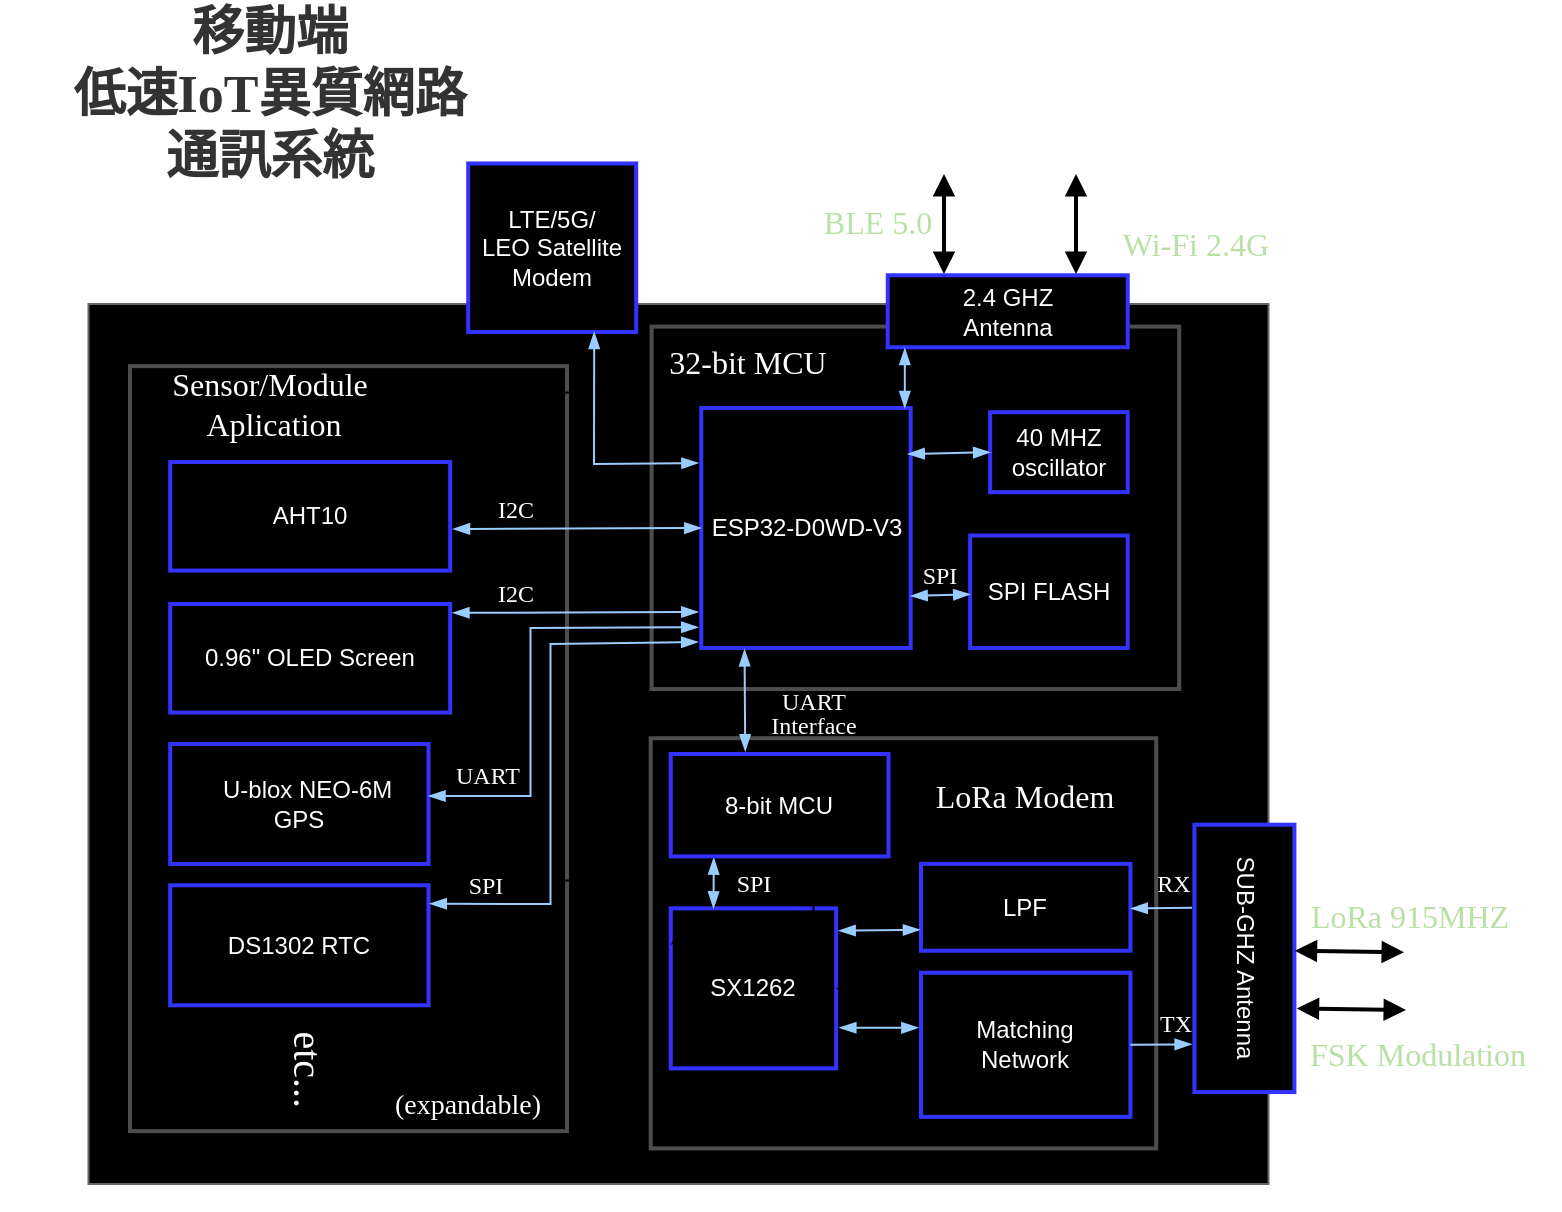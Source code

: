 <mxfile version="23.1.6" type="github">
  <diagram name="Page-1" id="cNXm-D4_jiNkummzE4oW">
    <mxGraphModel dx="1134" dy="703" grid="1" gridSize="10" guides="1" tooltips="1" connect="1" arrows="1" fold="1" page="1" pageScale="1" pageWidth="850" pageHeight="1100" math="0" shadow="0">
      <root>
        <mxCell id="0" />
        <mxCell id="1" parent="0" />
        <mxCell id="_2gB7NpfLI9EGCpyAIaY-1" value="" style="rounded=0;whiteSpace=wrap;html=1;fillColor=#000000;strokeColor=#666666;fontColor=#333333;" parent="1" vertex="1">
          <mxGeometry x="111.25" y="190" width="590" height="440" as="geometry" />
        </mxCell>
        <mxCell id="AKFEIR48hMGHbQ7y2gEx-4" value="" style="rounded=0;whiteSpace=wrap;html=1;rotation=90;strokeWidth=2;strokeColor=#4D4D4D;fillColor=#000000;" vertex="1" parent="1">
          <mxGeometry x="50" y="303.04" width="382.5" height="218.54" as="geometry" />
        </mxCell>
        <mxCell id="AKFEIR48hMGHbQ7y2gEx-113" value="" style="edgeStyle=orthogonalEdgeStyle;rounded=0;orthogonalLoop=1;jettySize=auto;html=1;" edge="1" parent="1" source="AKFEIR48hMGHbQ7y2gEx-8">
          <mxGeometry relative="1" as="geometry">
            <mxPoint x="361.73" y="234.19" as="targetPoint" />
          </mxGeometry>
        </mxCell>
        <mxCell id="AKFEIR48hMGHbQ7y2gEx-8" value="&lt;font color=&quot;#ffffff&quot; style=&quot;font-size: 16px;&quot;&gt;Sensor/Module&lt;br&gt;&amp;nbsp;Aplication&lt;/font&gt;" style="text;strokeColor=none;align=center;fillColor=none;html=1;verticalAlign=middle;whiteSpace=wrap;rounded=0;fontSize=16;fontFamily=Garamond;fontStyle=0" vertex="1" parent="1">
          <mxGeometry x="132.11" y="225.19" width="140" height="30" as="geometry" />
        </mxCell>
        <mxCell id="AKFEIR48hMGHbQ7y2gEx-12" value="&lt;div style=&quot;&quot;&gt;&lt;span style=&quot;color: rgb(255, 255, 255);&quot;&gt;AHT10&lt;/span&gt;&lt;/div&gt;" style="rounded=0;whiteSpace=wrap;html=1;rotation=0;strokeWidth=2;strokeColor=#3333FF;fillColor=#000000;fontColor=default;align=center;" vertex="1" parent="1">
          <mxGeometry x="152.11" y="269" width="140" height="54.27" as="geometry" />
        </mxCell>
        <mxCell id="AKFEIR48hMGHbQ7y2gEx-46" value="" style="group;movable=1;resizable=1;rotatable=1;deletable=1;editable=1;locked=0;connectable=1;" vertex="1" connectable="0" parent="1">
          <mxGeometry x="402.37" y="204" width="232.5" height="260" as="geometry" />
        </mxCell>
        <mxCell id="AKFEIR48hMGHbQ7y2gEx-2" value="" style="rounded=0;whiteSpace=wrap;html=1;rotation=90;strokeWidth=2;strokeColor=#4D4D4D;fillColor=#000000;movable=1;resizable=1;rotatable=1;deletable=1;editable=1;locked=0;connectable=1;" vertex="1" parent="AKFEIR48hMGHbQ7y2gEx-46">
          <mxGeometry x="31.72" y="-44" width="181.22" height="263.81" as="geometry" />
        </mxCell>
        <mxCell id="AKFEIR48hMGHbQ7y2gEx-14" value="&lt;div style=&quot;&quot;&gt;&lt;font color=&quot;#ffffff&quot;&gt;ESP32-D0WD-V3&lt;/font&gt;&lt;/div&gt;" style="rounded=0;whiteSpace=wrap;html=1;rotation=0;strokeWidth=2;strokeColor=#3333FF;fillColor=#000000;fontColor=default;align=center;movable=1;resizable=1;rotatable=1;deletable=1;editable=1;locked=0;connectable=1;" vertex="1" parent="AKFEIR48hMGHbQ7y2gEx-46">
          <mxGeometry x="15.28" y="38.03" width="104.68" height="120" as="geometry" />
        </mxCell>
        <mxCell id="AKFEIR48hMGHbQ7y2gEx-15" value="&lt;div style=&quot;&quot;&gt;&lt;font color=&quot;#ffffff&quot;&gt;SPI FLASH&lt;/font&gt;&lt;/div&gt;" style="rounded=0;whiteSpace=wrap;html=1;rotation=0;strokeWidth=2;strokeColor=#3333FF;fillColor=#000000;fontColor=default;align=center;movable=1;resizable=1;rotatable=1;deletable=1;editable=1;locked=0;connectable=1;" vertex="1" parent="AKFEIR48hMGHbQ7y2gEx-46">
          <mxGeometry x="149.72" y="101.78" width="78.78" height="56.25" as="geometry" />
        </mxCell>
        <mxCell id="AKFEIR48hMGHbQ7y2gEx-17" value="&lt;font color=&quot;#ffffff&quot;&gt;2.4 GHZ&lt;br&gt;Antenna&lt;br&gt;&lt;/font&gt;" style="rounded=0;whiteSpace=wrap;html=1;rotation=0;strokeWidth=2;strokeColor=#3333FF;fillColor=#000000;fontColor=default;align=center;movable=1;resizable=1;rotatable=1;deletable=1;editable=1;locked=0;connectable=1;" vertex="1" parent="AKFEIR48hMGHbQ7y2gEx-46">
          <mxGeometry x="108.5" y="-28.36" width="120" height="36" as="geometry" />
        </mxCell>
        <mxCell id="AKFEIR48hMGHbQ7y2gEx-19" value="&lt;font color=&quot;#ffffff&quot;&gt;40 MHZ&lt;br&gt;oscillator&lt;/font&gt;" style="rounded=0;whiteSpace=wrap;html=1;rotation=0;strokeWidth=2;strokeColor=#3333FF;fillColor=#000000;fontColor=default;align=center;movable=1;resizable=1;rotatable=1;deletable=1;editable=1;locked=0;connectable=1;" vertex="1" parent="AKFEIR48hMGHbQ7y2gEx-46">
          <mxGeometry x="159.72" y="40.09" width="68.78" height="40" as="geometry" />
        </mxCell>
        <mxCell id="AKFEIR48hMGHbQ7y2gEx-24" value="" style="endArrow=blockThin;startArrow=blockThin;html=1;rounded=0;entryX=0;entryY=0.5;entryDx=0;entryDy=0;strokeColor=#99CCFF;startFill=1;endFill=1;movable=1;resizable=1;rotatable=1;deletable=1;editable=1;locked=0;connectable=1;" edge="1" parent="AKFEIR48hMGHbQ7y2gEx-46" target="AKFEIR48hMGHbQ7y2gEx-19">
          <mxGeometry width="50" height="50" relative="1" as="geometry">
            <mxPoint x="118.5" y="61.03" as="sourcePoint" />
            <mxPoint x="68.5" y="51.03" as="targetPoint" />
          </mxGeometry>
        </mxCell>
        <mxCell id="AKFEIR48hMGHbQ7y2gEx-25" value="" style="endArrow=blockThin;startArrow=blockThin;html=1;rounded=0;strokeColor=#99CCFF;startFill=1;endFill=1;movable=1;resizable=1;rotatable=1;deletable=1;editable=1;locked=0;connectable=1;" edge="1" parent="AKFEIR48hMGHbQ7y2gEx-46" target="AKFEIR48hMGHbQ7y2gEx-15">
          <mxGeometry width="50" height="50" relative="1" as="geometry">
            <mxPoint x="119.96" y="132.03" as="sourcePoint" />
            <mxPoint x="138.5" y="131.03" as="targetPoint" />
          </mxGeometry>
        </mxCell>
        <mxCell id="AKFEIR48hMGHbQ7y2gEx-27" value="" style="endArrow=blockThin;startArrow=blockThin;html=1;rounded=0;strokeColor=#99CCFF;startFill=1;endFill=1;exitX=0;exitY=1;exitDx=0;exitDy=0;entryX=0.949;entryY=0.017;entryDx=0;entryDy=0;entryPerimeter=0;movable=1;resizable=1;rotatable=1;deletable=1;editable=1;locked=0;connectable=1;" edge="1" parent="AKFEIR48hMGHbQ7y2gEx-46">
          <mxGeometry width="50" height="50" relative="1" as="geometry">
            <mxPoint x="117.04" y="8.03" as="sourcePoint" />
            <mxPoint x="117.041" y="38.03" as="targetPoint" />
          </mxGeometry>
        </mxCell>
        <mxCell id="AKFEIR48hMGHbQ7y2gEx-28" value="&lt;font color=&quot;#ffffff&quot;&gt;&lt;span style=&quot;font-size: 12px;&quot;&gt;SPI&lt;/span&gt;&lt;/font&gt;" style="text;strokeColor=none;align=center;fillColor=none;html=1;verticalAlign=middle;whiteSpace=wrap;rounded=0;fontSize=16;fontFamily=Garamond;fontStyle=0;movable=1;resizable=1;rotatable=1;deletable=1;editable=1;locked=0;connectable=1;" vertex="1" parent="AKFEIR48hMGHbQ7y2gEx-46">
          <mxGeometry x="74.5" y="110.03" width="120" height="20.75" as="geometry" />
        </mxCell>
        <mxCell id="AKFEIR48hMGHbQ7y2gEx-10" value="&lt;font color=&quot;#ffffff&quot;&gt;32-bit MCU&lt;/font&gt;" style="text;strokeColor=none;align=center;fillColor=none;html=1;verticalAlign=middle;whiteSpace=wrap;rounded=0;fontSize=16;fontFamily=Garamond;fontStyle=0;movable=1;resizable=1;rotatable=1;deletable=1;editable=1;locked=0;connectable=1;" vertex="1" parent="AKFEIR48hMGHbQ7y2gEx-46">
          <mxGeometry x="-31.5" width="140" height="30" as="geometry" />
        </mxCell>
        <mxCell id="AKFEIR48hMGHbQ7y2gEx-94" value="&lt;p style=&quot;line-height: 60%;&quot;&gt;&lt;font color=&quot;#ffffff&quot;&gt;&lt;span style=&quot;font-size: 12px;&quot;&gt;UART&lt;br&gt;Interface&lt;/span&gt;&lt;/font&gt;&lt;/p&gt;" style="text;strokeColor=none;align=center;fillColor=none;html=1;verticalAlign=middle;whiteSpace=wrap;rounded=0;fontSize=16;fontFamily=Garamond;fontStyle=0;movable=1;resizable=1;rotatable=1;deletable=1;editable=1;locked=0;connectable=1;" vertex="1" parent="AKFEIR48hMGHbQ7y2gEx-46">
          <mxGeometry x="11.28" y="180" width="120" height="20.75" as="geometry" />
        </mxCell>
        <mxCell id="AKFEIR48hMGHbQ7y2gEx-53" value="&lt;div style=&quot;&quot;&gt;&lt;font color=&quot;#ffffff&quot;&gt;SUB-GHZ Antenna&lt;/font&gt;&lt;/div&gt;" style="rounded=0;whiteSpace=wrap;html=1;rotation=90;strokeWidth=2;strokeColor=#3333FF;fillColor=#000000;fontColor=default;align=center;" vertex="1" parent="1">
          <mxGeometry x="622.37" y="492.2" width="133.68" height="50" as="geometry" />
        </mxCell>
        <mxCell id="AKFEIR48hMGHbQ7y2gEx-3" value="" style="rounded=0;whiteSpace=wrap;html=1;rotation=90;strokeWidth=2;strokeColor=#4D4D4D;fillColor=#000000;movable=1;resizable=1;rotatable=1;deletable=1;editable=1;locked=0;connectable=1;" vertex="1" parent="1">
          <mxGeometry x="416.18" y="383.29" width="205.1" height="252.75" as="geometry" />
        </mxCell>
        <mxCell id="AKFEIR48hMGHbQ7y2gEx-33" value="&lt;div style=&quot;&quot;&gt;&lt;span style=&quot;color: rgb(255, 255, 255);&quot;&gt;SX1262&lt;/span&gt;&lt;/div&gt;" style="rounded=0;whiteSpace=wrap;html=1;rotation=0;strokeWidth=2;strokeColor=#3333FF;fillColor=#000000;fontColor=default;align=center;movable=1;resizable=1;rotatable=1;deletable=1;editable=1;locked=0;connectable=1;" vertex="1" parent="1">
          <mxGeometry x="402.37" y="492.195" width="82.735" height="80" as="geometry" />
        </mxCell>
        <mxCell id="AKFEIR48hMGHbQ7y2gEx-37" value="" style="edgeStyle=orthogonalEdgeStyle;rounded=0;orthogonalLoop=1;jettySize=auto;html=1;movable=1;resizable=1;rotatable=1;deletable=1;editable=1;locked=0;connectable=1;" edge="1" parent="1" source="AKFEIR48hMGHbQ7y2gEx-34" target="AKFEIR48hMGHbQ7y2gEx-33">
          <mxGeometry relative="1" as="geometry" />
        </mxCell>
        <mxCell id="AKFEIR48hMGHbQ7y2gEx-34" value="&lt;div style=&quot;&quot;&gt;&lt;span style=&quot;color: rgb(255, 255, 255); background-color: initial;&quot;&gt;Matching&lt;/span&gt;&lt;/div&gt;&lt;div style=&quot;&quot;&gt;&lt;font color=&quot;#ffffff&quot;&gt;Network&lt;/font&gt;&lt;/div&gt;" style="rounded=0;whiteSpace=wrap;html=1;rotation=0;strokeWidth=2;strokeColor=#3333FF;fillColor=#000000;fontColor=default;align=center;movable=1;resizable=1;rotatable=1;deletable=1;editable=1;locked=0;connectable=1;" vertex="1" parent="1">
          <mxGeometry x="527.479" y="524.365" width="104.736" height="72.07" as="geometry" />
        </mxCell>
        <mxCell id="AKFEIR48hMGHbQ7y2gEx-38" value="&lt;div style=&quot;&quot;&gt;&lt;font color=&quot;#ffffff&quot;&gt;LPF&lt;/font&gt;&lt;/div&gt;" style="rounded=0;whiteSpace=wrap;html=1;rotation=0;strokeWidth=2;strokeColor=#3333FF;fillColor=#000000;fontColor=default;align=center;movable=1;resizable=1;rotatable=1;deletable=1;editable=1;locked=0;connectable=1;" vertex="1" parent="1">
          <mxGeometry x="527.479" y="469.925" width="104.736" height="43.44" as="geometry" />
        </mxCell>
        <mxCell id="AKFEIR48hMGHbQ7y2gEx-42" value="" style="endArrow=blockThin;startArrow=blockThin;html=1;rounded=0;strokeColor=#99CCFF;startFill=1;endFill=1;entryX=0;entryY=0.75;entryDx=0;entryDy=0;movable=1;resizable=1;rotatable=1;deletable=1;editable=1;locked=0;connectable=1;exitX=1.015;exitY=0.139;exitDx=0;exitDy=0;exitPerimeter=0;" edge="1" parent="1" source="AKFEIR48hMGHbQ7y2gEx-33">
          <mxGeometry width="50" height="50" relative="1" as="geometry">
            <mxPoint x="488.37" y="503.2" as="sourcePoint" />
            <mxPoint x="526.969" y="502.925" as="targetPoint" />
          </mxGeometry>
        </mxCell>
        <mxCell id="AKFEIR48hMGHbQ7y2gEx-43" value="" style="endArrow=blockThin;startArrow=blockThin;html=1;rounded=0;strokeColor=#99CCFF;startFill=1;endFill=1;entryX=0;entryY=0.75;entryDx=0;entryDy=0;movable=1;resizable=1;rotatable=1;deletable=1;editable=1;locked=0;connectable=1;exitX=1.019;exitY=0.746;exitDx=0;exitDy=0;exitPerimeter=0;" edge="1" parent="1" source="AKFEIR48hMGHbQ7y2gEx-33">
          <mxGeometry width="50" height="50" relative="1" as="geometry">
            <mxPoint x="487.397" y="551.925" as="sourcePoint" />
            <mxPoint x="526.172" y="551.925" as="targetPoint" />
          </mxGeometry>
        </mxCell>
        <mxCell id="AKFEIR48hMGHbQ7y2gEx-72" value="&lt;font color=&quot;#ffffff&quot;&gt;&lt;span style=&quot;font-size: 12px;&quot;&gt;RX&lt;/span&gt;&lt;/font&gt;" style="text;strokeColor=none;align=center;fillColor=none;html=1;verticalAlign=middle;whiteSpace=wrap;rounded=0;fontSize=16;fontFamily=Garamond;fontStyle=0;movable=1;resizable=1;rotatable=1;deletable=1;editable=1;locked=0;connectable=1;" vertex="1" parent="1">
          <mxGeometry x="594.37" y="467.93" width="120" height="20.75" as="geometry" />
        </mxCell>
        <mxCell id="AKFEIR48hMGHbQ7y2gEx-84" value="&lt;font color=&quot;#ffffff&quot;&gt;&lt;span style=&quot;font-size: 12px;&quot;&gt;TX&lt;/span&gt;&lt;/font&gt;" style="text;strokeColor=none;align=center;fillColor=none;html=1;verticalAlign=middle;whiteSpace=wrap;rounded=0;fontSize=16;fontFamily=Garamond;fontStyle=0;movable=1;resizable=1;rotatable=1;deletable=1;editable=1;locked=0;connectable=1;" vertex="1" parent="1">
          <mxGeometry x="595.37" y="537.23" width="120" height="20.75" as="geometry" />
        </mxCell>
        <mxCell id="AKFEIR48hMGHbQ7y2gEx-9" value="&lt;font color=&quot;#ffffff&quot;&gt;LoRa Modem&lt;/font&gt;" style="text;strokeColor=none;align=center;fillColor=none;html=1;verticalAlign=middle;whiteSpace=wrap;rounded=0;fontSize=16;fontFamily=Garamond;fontStyle=0" vertex="1" parent="1">
          <mxGeometry x="502.301" y="421.005" width="155.1" height="30" as="geometry" />
        </mxCell>
        <mxCell id="AKFEIR48hMGHbQ7y2gEx-59" value="" style="endArrow=blockThin;html=1;rounded=0;strokeWidth=1;strokeColor=#99CCFF;endFill=1;exitX=0.311;exitY=1.024;exitDx=0;exitDy=0;exitPerimeter=0;" edge="1" parent="1" source="AKFEIR48hMGHbQ7y2gEx-53">
          <mxGeometry width="50" height="50" relative="1" as="geometry">
            <mxPoint x="582.37" y="542.2" as="sourcePoint" />
            <mxPoint x="632.37" y="492.2" as="targetPoint" />
          </mxGeometry>
        </mxCell>
        <mxCell id="AKFEIR48hMGHbQ7y2gEx-54" value="" style="endArrow=blockThin;html=1;rounded=0;strokeColor=#99CCFF;strokeWidth=1;endFill=1;entryX=0.821;entryY=1.028;entryDx=0;entryDy=0;entryPerimeter=0;exitX=1;exitY=0.5;exitDx=0;exitDy=0;" edge="1" parent="1" source="AKFEIR48hMGHbQ7y2gEx-34" target="AKFEIR48hMGHbQ7y2gEx-53">
          <mxGeometry width="50" height="50" relative="1" as="geometry">
            <mxPoint x="642.37" y="562.2" as="sourcePoint" />
            <mxPoint x="662.37" y="559.2" as="targetPoint" />
          </mxGeometry>
        </mxCell>
        <mxCell id="AKFEIR48hMGHbQ7y2gEx-101" value="" style="endArrow=blockThin;startArrow=blockThin;html=1;rounded=0;strokeColor=#99CCFF;endFill=1;startFill=1;exitX=0.25;exitY=0;exitDx=0;exitDy=0;entryX=0.191;entryY=1.012;entryDx=0;entryDy=0;entryPerimeter=0;" edge="1" parent="1">
          <mxGeometry width="50" height="50" relative="1" as="geometry">
            <mxPoint x="423.764" y="492.195" as="sourcePoint" />
            <mxPoint x="423.876" y="466.814" as="targetPoint" />
          </mxGeometry>
        </mxCell>
        <mxCell id="AKFEIR48hMGHbQ7y2gEx-96" value="&lt;div style=&quot;&quot;&gt;&lt;span style=&quot;color: rgb(255, 255, 255);&quot;&gt;8-bit MCU&lt;/span&gt;&lt;/div&gt;" style="rounded=0;whiteSpace=wrap;html=1;rotation=0;strokeWidth=2;strokeColor=#3333FF;fillColor=#000000;fontColor=default;align=center;movable=1;resizable=1;rotatable=1;deletable=1;editable=1;locked=0;connectable=1;gradientColor=default;" vertex="1" parent="1">
          <mxGeometry x="402.37" y="415" width="108.88" height="51.2" as="geometry" />
        </mxCell>
        <mxCell id="AKFEIR48hMGHbQ7y2gEx-103" value="&lt;font color=&quot;#ffffff&quot;&gt;&lt;span style=&quot;font-size: 12px;&quot;&gt;SPI&lt;/span&gt;&lt;/font&gt;" style="text;strokeColor=none;align=center;fillColor=none;html=1;verticalAlign=middle;whiteSpace=wrap;rounded=0;fontSize=16;fontFamily=Garamond;fontStyle=0;movable=1;resizable=1;rotatable=1;deletable=1;editable=1;locked=0;connectable=1;" vertex="1" parent="1">
          <mxGeometry x="383.74" y="467.93" width="120" height="20.75" as="geometry" />
        </mxCell>
        <mxCell id="AKFEIR48hMGHbQ7y2gEx-109" value="" style="endArrow=blockThin;startArrow=blockThin;html=1;rounded=0;strokeColor=#99CCFF;startFill=1;endFill=1;exitX=0.111;exitY=1.014;exitDx=0;exitDy=0;movable=1;resizable=1;rotatable=1;deletable=1;editable=1;locked=0;connectable=1;exitPerimeter=0;entryX=0.342;entryY=-0.027;entryDx=0;entryDy=0;entryPerimeter=0;" edge="1" parent="1" target="AKFEIR48hMGHbQ7y2gEx-96">
          <mxGeometry width="50" height="50" relative="1" as="geometry">
            <mxPoint x="439.269" y="362.71" as="sourcePoint" />
            <mxPoint x="439.25" y="410" as="targetPoint" />
          </mxGeometry>
        </mxCell>
        <mxCell id="AKFEIR48hMGHbQ7y2gEx-116" value="&lt;div style=&quot;&quot;&gt;U&lt;font color=&quot;#ffffff&quot;&gt;U-blox NEO-6M&lt;/font&gt;&lt;/div&gt;&lt;div style=&quot;&quot;&gt;&lt;font color=&quot;#ffffff&quot;&gt;GPS&lt;/font&gt;&lt;/div&gt;" style="rounded=0;whiteSpace=wrap;html=1;rotation=0;strokeWidth=2;strokeColor=#3333FF;fillColor=#000000;fontColor=default;align=center;" vertex="1" parent="1">
          <mxGeometry x="152.11" y="410" width="129.14" height="60" as="geometry" />
        </mxCell>
        <mxCell id="AKFEIR48hMGHbQ7y2gEx-126" value="" style="edgeStyle=orthogonalEdgeStyle;rounded=0;orthogonalLoop=1;jettySize=auto;html=1;" edge="1" parent="1" source="AKFEIR48hMGHbQ7y2gEx-117" target="AKFEIR48hMGHbQ7y2gEx-103">
          <mxGeometry relative="1" as="geometry" />
        </mxCell>
        <mxCell id="AKFEIR48hMGHbQ7y2gEx-117" value="&lt;div style=&quot;&quot;&gt;&lt;font color=&quot;#ffffff&quot;&gt;DS1302 RTC&lt;/font&gt;&lt;/div&gt;" style="rounded=0;whiteSpace=wrap;html=1;rotation=0;strokeWidth=2;strokeColor=#3333FF;fillColor=#000000;fontColor=default;align=center;" vertex="1" parent="1">
          <mxGeometry x="152.11" y="480.64" width="129.14" height="60" as="geometry" />
        </mxCell>
        <mxCell id="AKFEIR48hMGHbQ7y2gEx-119" value="&lt;div style=&quot;&quot;&gt;&lt;span style=&quot;color: rgb(255, 255, 255);&quot;&gt;0.96&quot; OLED Screen&lt;/span&gt;&lt;/div&gt;" style="rounded=0;whiteSpace=wrap;html=1;rotation=0;strokeWidth=2;strokeColor=#3333FF;fillColor=#000000;fontColor=default;align=center;" vertex="1" parent="1">
          <mxGeometry x="152.11" y="340" width="140" height="54.27" as="geometry" />
        </mxCell>
        <mxCell id="AKFEIR48hMGHbQ7y2gEx-121" value="" style="endArrow=blockThin;startArrow=blockThin;html=1;rounded=0;strokeColor=#99CCFF;startFill=1;endFill=1;exitX=0;exitY=0.5;exitDx=0;exitDy=0;entryX=1.01;entryY=0.617;entryDx=0;entryDy=0;movable=1;resizable=1;rotatable=1;deletable=1;editable=1;locked=0;connectable=1;entryPerimeter=0;" edge="1" parent="1" source="AKFEIR48hMGHbQ7y2gEx-14" target="AKFEIR48hMGHbQ7y2gEx-12">
          <mxGeometry width="50" height="50" relative="1" as="geometry">
            <mxPoint x="301.249" y="270.92" as="sourcePoint" />
            <mxPoint x="301.57" y="341.21" as="targetPoint" />
          </mxGeometry>
        </mxCell>
        <mxCell id="AKFEIR48hMGHbQ7y2gEx-122" value="" style="endArrow=blockThin;startArrow=blockThin;html=1;rounded=0;strokeColor=#99CCFF;startFill=1;endFill=1;entryX=1.008;entryY=0.192;entryDx=0;entryDy=0;movable=1;resizable=1;rotatable=1;deletable=1;editable=1;locked=0;connectable=1;entryPerimeter=0;" edge="1" parent="1">
          <mxGeometry width="50" height="50" relative="1" as="geometry">
            <mxPoint x="416.15" y="344" as="sourcePoint" />
            <mxPoint x="293.23" y="344.42" as="targetPoint" />
          </mxGeometry>
        </mxCell>
        <mxCell id="AKFEIR48hMGHbQ7y2gEx-123" value="" style="endArrow=blockThin;startArrow=blockThin;html=1;rounded=0;strokeColor=#99CCFF;startFill=1;endFill=1;movable=1;resizable=1;rotatable=1;deletable=1;editable=1;locked=0;connectable=1;exitX=0.102;exitY=0.748;exitDx=0;exitDy=0;exitPerimeter=0;entryX=1;entryY=0.5;entryDx=0;entryDy=0;" edge="1" parent="1">
          <mxGeometry width="50" height="50" relative="1" as="geometry">
            <mxPoint x="416.104" y="351.615" as="sourcePoint" />
            <mxPoint x="281.25" y="436" as="targetPoint" />
            <Array as="points">
              <mxPoint x="332.25" y="352" />
              <mxPoint x="332.25" y="436" />
            </Array>
          </mxGeometry>
        </mxCell>
        <mxCell id="AKFEIR48hMGHbQ7y2gEx-125" value="" style="endArrow=blockThin;startArrow=blockThin;html=1;rounded=0;strokeColor=#99CCFF;startFill=1;endFill=1;entryX=1.005;entryY=0.154;entryDx=0;entryDy=0;movable=1;resizable=1;rotatable=1;deletable=1;editable=1;locked=0;connectable=1;entryPerimeter=0;exitX=-0.015;exitY=0.975;exitDx=0;exitDy=0;exitPerimeter=0;" edge="1" parent="1" source="AKFEIR48hMGHbQ7y2gEx-14" target="AKFEIR48hMGHbQ7y2gEx-117">
          <mxGeometry width="50" height="50" relative="1" as="geometry">
            <mxPoint x="426.104" y="365.615" as="sourcePoint" />
            <mxPoint x="292.25" y="490.58" as="targetPoint" />
            <Array as="points">
              <mxPoint x="342.25" y="360" />
              <mxPoint x="342.25" y="490" />
            </Array>
          </mxGeometry>
        </mxCell>
        <mxCell id="AKFEIR48hMGHbQ7y2gEx-127" value="&lt;p style=&quot;line-height: 60%;&quot;&gt;&lt;font color=&quot;#ffffff&quot;&gt;&lt;span style=&quot;font-size: 12px;&quot;&gt;UART&lt;/span&gt;&lt;/font&gt;&lt;/p&gt;" style="text;strokeColor=none;align=center;fillColor=none;html=1;verticalAlign=middle;whiteSpace=wrap;rounded=0;fontSize=16;fontFamily=Garamond;fontStyle=0;movable=1;resizable=1;rotatable=1;deletable=1;editable=1;locked=0;connectable=1;" vertex="1" parent="1">
          <mxGeometry x="251.25" y="414.25" width="120" height="20.75" as="geometry" />
        </mxCell>
        <mxCell id="AKFEIR48hMGHbQ7y2gEx-130" value="&lt;p style=&quot;line-height: 60%;&quot;&gt;&lt;font color=&quot;#ffffff&quot;&gt;&lt;span style=&quot;font-size: 12px;&quot;&gt;I2C&lt;/span&gt;&lt;/font&gt;&lt;/p&gt;" style="text;strokeColor=none;align=center;fillColor=none;html=1;verticalAlign=middle;whiteSpace=wrap;rounded=0;fontSize=16;fontFamily=Garamond;fontStyle=0;movable=1;resizable=1;rotatable=1;deletable=1;editable=1;locked=0;connectable=1;" vertex="1" parent="1">
          <mxGeometry x="265.11" y="281.54" width="120" height="20.75" as="geometry" />
        </mxCell>
        <mxCell id="AKFEIR48hMGHbQ7y2gEx-134" value="&lt;p style=&quot;line-height: 60%;&quot;&gt;&lt;font color=&quot;#ffffff&quot;&gt;&lt;span style=&quot;font-size: 12px;&quot;&gt;I2C&lt;/span&gt;&lt;/font&gt;&lt;/p&gt;" style="text;strokeColor=none;align=center;fillColor=none;html=1;verticalAlign=middle;whiteSpace=wrap;rounded=0;fontSize=16;fontFamily=Garamond;fontStyle=0;movable=1;resizable=1;rotatable=1;deletable=1;editable=1;locked=0;connectable=1;" vertex="1" parent="1">
          <mxGeometry x="265.11" y="323.63" width="120" height="20.75" as="geometry" />
        </mxCell>
        <mxCell id="AKFEIR48hMGHbQ7y2gEx-136" value="&lt;font color=&quot;#ffffff&quot; size=&quot;1&quot;&gt;&lt;span style=&quot;font-size: 20px;&quot;&gt;&lt;span style=&quot;font-weight: normal;&quot;&gt;etc...&lt;/span&gt;&lt;br&gt;&lt;/span&gt;&lt;/font&gt;" style="text;strokeColor=none;align=center;fillColor=none;html=1;verticalAlign=middle;whiteSpace=wrap;rounded=0;fontSize=16;fontFamily=Garamond;fontStyle=1;rotation=90;" vertex="1" parent="1">
          <mxGeometry x="152.11" y="557.98" width="140" height="30" as="geometry" />
        </mxCell>
        <mxCell id="AKFEIR48hMGHbQ7y2gEx-138" value="&lt;font color=&quot;#ffffff&quot; size=&quot;1&quot;&gt;&lt;span style=&quot;font-size: 20px;&quot;&gt;&lt;span style=&quot;font-weight: 400; font-size: 14px;&quot;&gt;(expandable)&lt;/span&gt;&lt;br&gt;&lt;/span&gt;&lt;/font&gt;" style="text;strokeColor=none;align=center;fillColor=none;html=1;verticalAlign=middle;whiteSpace=wrap;rounded=0;fontSize=16;fontFamily=Garamond;fontStyle=1;rotation=0;" vertex="1" parent="1">
          <mxGeometry x="231.25" y="572.2" width="140" height="30" as="geometry" />
        </mxCell>
        <mxCell id="AKFEIR48hMGHbQ7y2gEx-140" value="&lt;font color=&quot;#ffffff&quot;&gt;&lt;span style=&quot;font-size: 12px;&quot;&gt;SPI&lt;/span&gt;&lt;/font&gt;" style="text;strokeColor=none;align=center;fillColor=none;html=1;verticalAlign=middle;whiteSpace=wrap;rounded=0;fontSize=16;fontFamily=Garamond;fontStyle=0;movable=1;resizable=1;rotatable=1;deletable=1;editable=1;locked=0;connectable=1;" vertex="1" parent="1">
          <mxGeometry x="250.25" y="468.93" width="120" height="20.75" as="geometry" />
        </mxCell>
        <mxCell id="AKFEIR48hMGHbQ7y2gEx-141" style="edgeStyle=orthogonalEdgeStyle;rounded=0;orthogonalLoop=1;jettySize=auto;html=1;exitX=0.75;exitY=1;exitDx=0;exitDy=0;entryX=0.194;entryY=1.606;entryDx=0;entryDy=0;entryPerimeter=0;" edge="1" parent="1" source="AKFEIR48hMGHbQ7y2gEx-103" target="AKFEIR48hMGHbQ7y2gEx-103">
          <mxGeometry relative="1" as="geometry" />
        </mxCell>
        <mxCell id="AKFEIR48hMGHbQ7y2gEx-142" value="" style="endArrow=block;html=1;rounded=0;endFill=1;strokeWidth=2;startArrow=block;startFill=1;" edge="1" parent="1">
          <mxGeometry width="50" height="50" relative="1" as="geometry">
            <mxPoint x="605" y="175" as="sourcePoint" />
            <mxPoint x="605" y="125" as="targetPoint" />
          </mxGeometry>
        </mxCell>
        <mxCell id="AKFEIR48hMGHbQ7y2gEx-143" value="" style="endArrow=block;html=1;rounded=0;endFill=1;strokeWidth=2;startArrow=block;startFill=1;" edge="1" parent="1">
          <mxGeometry width="50" height="50" relative="1" as="geometry">
            <mxPoint x="539" y="175" as="sourcePoint" />
            <mxPoint x="539" y="125" as="targetPoint" />
          </mxGeometry>
        </mxCell>
        <mxCell id="AKFEIR48hMGHbQ7y2gEx-145" value="&lt;font color=&quot;#b9e0a5&quot;&gt;BLE 5.0&lt;/font&gt;" style="text;strokeColor=none;align=center;fillColor=none;html=1;verticalAlign=middle;whiteSpace=wrap;rounded=0;fontSize=16;fontFamily=Garamond;fontStyle=0;movable=1;resizable=1;rotatable=1;deletable=1;editable=1;locked=0;connectable=1;" vertex="1" parent="1">
          <mxGeometry x="436" y="134" width="140" height="30" as="geometry" />
        </mxCell>
        <mxCell id="AKFEIR48hMGHbQ7y2gEx-146" value="&lt;font color=&quot;#b9e0a5&quot;&gt;FSK Modulation&lt;/font&gt;" style="text;strokeColor=none;align=center;fillColor=none;html=1;verticalAlign=middle;whiteSpace=wrap;rounded=0;fontSize=16;fontFamily=Garamond;fontStyle=0;movable=1;resizable=1;rotatable=1;deletable=1;editable=1;locked=0;connectable=1;" vertex="1" parent="1">
          <mxGeometry x="706.25" y="550.0" width="140" height="30" as="geometry" />
        </mxCell>
        <mxCell id="AKFEIR48hMGHbQ7y2gEx-147" value="" style="endArrow=block;html=1;rounded=0;endFill=1;strokeWidth=2;startArrow=block;startFill=1;exitX=0.443;exitY=-0.021;exitDx=0;exitDy=0;exitPerimeter=0;" edge="1" parent="1">
          <mxGeometry width="50" height="50" relative="1" as="geometry">
            <mxPoint x="714.37" y="513.36" as="sourcePoint" />
            <mxPoint x="769" y="514.17" as="targetPoint" />
          </mxGeometry>
        </mxCell>
        <mxCell id="AKFEIR48hMGHbQ7y2gEx-148" value="移動端&lt;br&gt;低速IoT異質網路&lt;br&gt;通訊系統" style="text;strokeColor=none;align=center;fillColor=none;html=1;verticalAlign=middle;whiteSpace=wrap;rounded=0;fontSize=26;fontFamily=Garamond;fontStyle=1;movable=1;resizable=1;rotatable=1;deletable=1;editable=1;locked=0;connectable=1;fontColor=#333333;" vertex="1" parent="1">
          <mxGeometry x="67.11" y="70" width="270" height="30" as="geometry" />
        </mxCell>
        <mxCell id="AKFEIR48hMGHbQ7y2gEx-149" value="" style="endArrow=block;html=1;rounded=0;endFill=1;strokeWidth=2;startArrow=block;startFill=1;exitX=0.443;exitY=-0.021;exitDx=0;exitDy=0;exitPerimeter=0;" edge="1" parent="1">
          <mxGeometry width="50" height="50" relative="1" as="geometry">
            <mxPoint x="715.37" y="542.2" as="sourcePoint" />
            <mxPoint x="770" y="543.01" as="targetPoint" />
          </mxGeometry>
        </mxCell>
        <mxCell id="AKFEIR48hMGHbQ7y2gEx-150" value="&lt;font color=&quot;#b9e0a5&quot;&gt;LoRa 915MHZ&lt;/font&gt;" style="text;strokeColor=none;align=center;fillColor=none;html=1;verticalAlign=middle;whiteSpace=wrap;rounded=0;fontSize=16;fontFamily=Garamond;fontStyle=0;movable=1;resizable=1;rotatable=1;deletable=1;editable=1;locked=0;connectable=1;" vertex="1" parent="1">
          <mxGeometry x="702.25" y="481.36" width="140" height="30" as="geometry" />
        </mxCell>
        <mxCell id="AKFEIR48hMGHbQ7y2gEx-153" value="&lt;div style=&quot;&quot;&gt;&lt;font color=&quot;#ffffff&quot;&gt;LTE/5G/&lt;/font&gt;&lt;/div&gt;&lt;div style=&quot;&quot;&gt;&lt;font color=&quot;#ffffff&quot;&gt;LEO Satellite&lt;/font&gt;&lt;/div&gt;&lt;div style=&quot;&quot;&gt;&lt;font color=&quot;#ffffff&quot;&gt;Modem&lt;/font&gt;&lt;/div&gt;" style="rounded=0;whiteSpace=wrap;html=1;rotation=0;strokeWidth=2;strokeColor=#3333FF;fillColor=#000000;fontColor=default;align=center;" vertex="1" parent="1">
          <mxGeometry x="301.11" y="119.73" width="84" height="84.27" as="geometry" />
        </mxCell>
        <mxCell id="AKFEIR48hMGHbQ7y2gEx-154" value="" style="endArrow=blockThin;startArrow=blockThin;html=1;rounded=0;strokeColor=#99CCFF;startFill=1;endFill=1;exitX=-0.014;exitY=0.229;exitDx=0;exitDy=0;entryX=0.75;entryY=1;entryDx=0;entryDy=0;movable=1;resizable=1;rotatable=1;deletable=1;editable=1;locked=0;connectable=1;exitPerimeter=0;" edge="1" parent="1" source="AKFEIR48hMGHbQ7y2gEx-14" target="AKFEIR48hMGHbQ7y2gEx-153">
          <mxGeometry width="50" height="50" relative="1" as="geometry">
            <mxPoint x="444" y="244.09" as="sourcePoint" />
            <mxPoint x="320" y="244.09" as="targetPoint" />
            <Array as="points">
              <mxPoint x="364" y="270" />
            </Array>
          </mxGeometry>
        </mxCell>
        <mxCell id="AKFEIR48hMGHbQ7y2gEx-155" value="&lt;font color=&quot;#b9e0a5&quot;&gt;Wi-Fi 2.4G&lt;/font&gt;" style="text;strokeColor=none;align=center;fillColor=none;html=1;verticalAlign=middle;whiteSpace=wrap;rounded=0;fontSize=16;fontFamily=Garamond;fontStyle=0;movable=1;resizable=1;rotatable=1;deletable=1;editable=1;locked=0;connectable=1;" vertex="1" parent="1">
          <mxGeometry x="595.37" y="145" width="140" height="30" as="geometry" />
        </mxCell>
      </root>
    </mxGraphModel>
  </diagram>
</mxfile>
